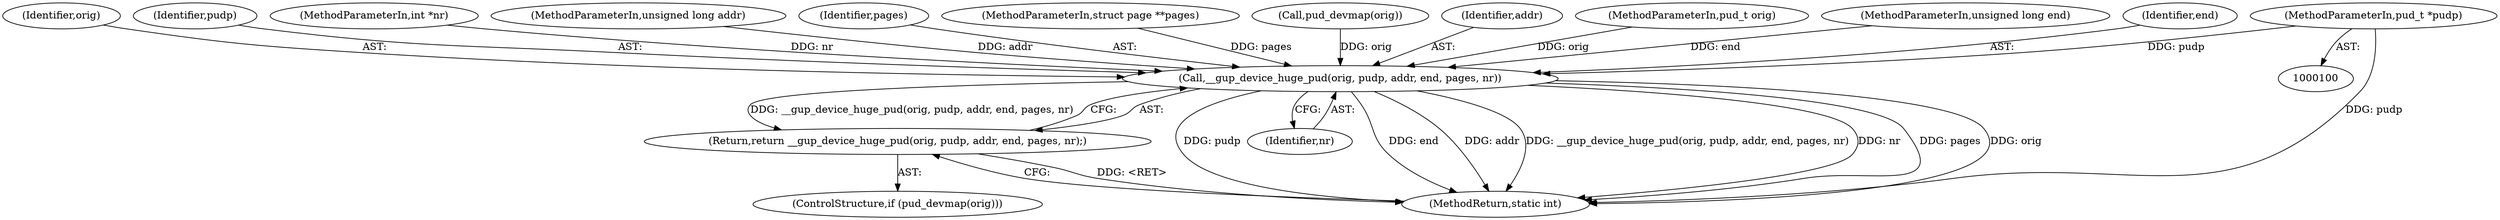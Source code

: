 digraph "0_linux_6b3a707736301c2128ca85ce85fb13f60b5e350a_9@pointer" {
"1000102" [label="(MethodParameterIn,pud_t *pudp)"];
"1000123" [label="(Call,__gup_device_huge_pud(orig, pudp, addr, end, pages, nr))"];
"1000122" [label="(Return,return __gup_device_huge_pud(orig, pudp, addr, end, pages, nr);)"];
"1000102" [label="(MethodParameterIn,pud_t *pudp)"];
"1000124" [label="(Identifier,orig)"];
"1000125" [label="(Identifier,pudp)"];
"1000122" [label="(Return,return __gup_device_huge_pud(orig, pudp, addr, end, pages, nr);)"];
"1000107" [label="(MethodParameterIn,int *nr)"];
"1000119" [label="(ControlStructure,if (pud_devmap(orig)))"];
"1000103" [label="(MethodParameterIn,unsigned long addr)"];
"1000128" [label="(Identifier,pages)"];
"1000106" [label="(MethodParameterIn,struct page **pages)"];
"1000120" [label="(Call,pud_devmap(orig))"];
"1000126" [label="(Identifier,addr)"];
"1000101" [label="(MethodParameterIn,pud_t orig)"];
"1000104" [label="(MethodParameterIn,unsigned long end)"];
"1000129" [label="(Identifier,nr)"];
"1000206" [label="(MethodReturn,static int)"];
"1000127" [label="(Identifier,end)"];
"1000123" [label="(Call,__gup_device_huge_pud(orig, pudp, addr, end, pages, nr))"];
"1000102" -> "1000100"  [label="AST: "];
"1000102" -> "1000206"  [label="DDG: pudp"];
"1000102" -> "1000123"  [label="DDG: pudp"];
"1000123" -> "1000122"  [label="AST: "];
"1000123" -> "1000129"  [label="CFG: "];
"1000124" -> "1000123"  [label="AST: "];
"1000125" -> "1000123"  [label="AST: "];
"1000126" -> "1000123"  [label="AST: "];
"1000127" -> "1000123"  [label="AST: "];
"1000128" -> "1000123"  [label="AST: "];
"1000129" -> "1000123"  [label="AST: "];
"1000122" -> "1000123"  [label="CFG: "];
"1000123" -> "1000206"  [label="DDG: pudp"];
"1000123" -> "1000206"  [label="DDG: end"];
"1000123" -> "1000206"  [label="DDG: addr"];
"1000123" -> "1000206"  [label="DDG: __gup_device_huge_pud(orig, pudp, addr, end, pages, nr)"];
"1000123" -> "1000206"  [label="DDG: nr"];
"1000123" -> "1000206"  [label="DDG: pages"];
"1000123" -> "1000206"  [label="DDG: orig"];
"1000123" -> "1000122"  [label="DDG: __gup_device_huge_pud(orig, pudp, addr, end, pages, nr)"];
"1000120" -> "1000123"  [label="DDG: orig"];
"1000101" -> "1000123"  [label="DDG: orig"];
"1000103" -> "1000123"  [label="DDG: addr"];
"1000104" -> "1000123"  [label="DDG: end"];
"1000106" -> "1000123"  [label="DDG: pages"];
"1000107" -> "1000123"  [label="DDG: nr"];
"1000122" -> "1000119"  [label="AST: "];
"1000206" -> "1000122"  [label="CFG: "];
"1000122" -> "1000206"  [label="DDG: <RET>"];
}
